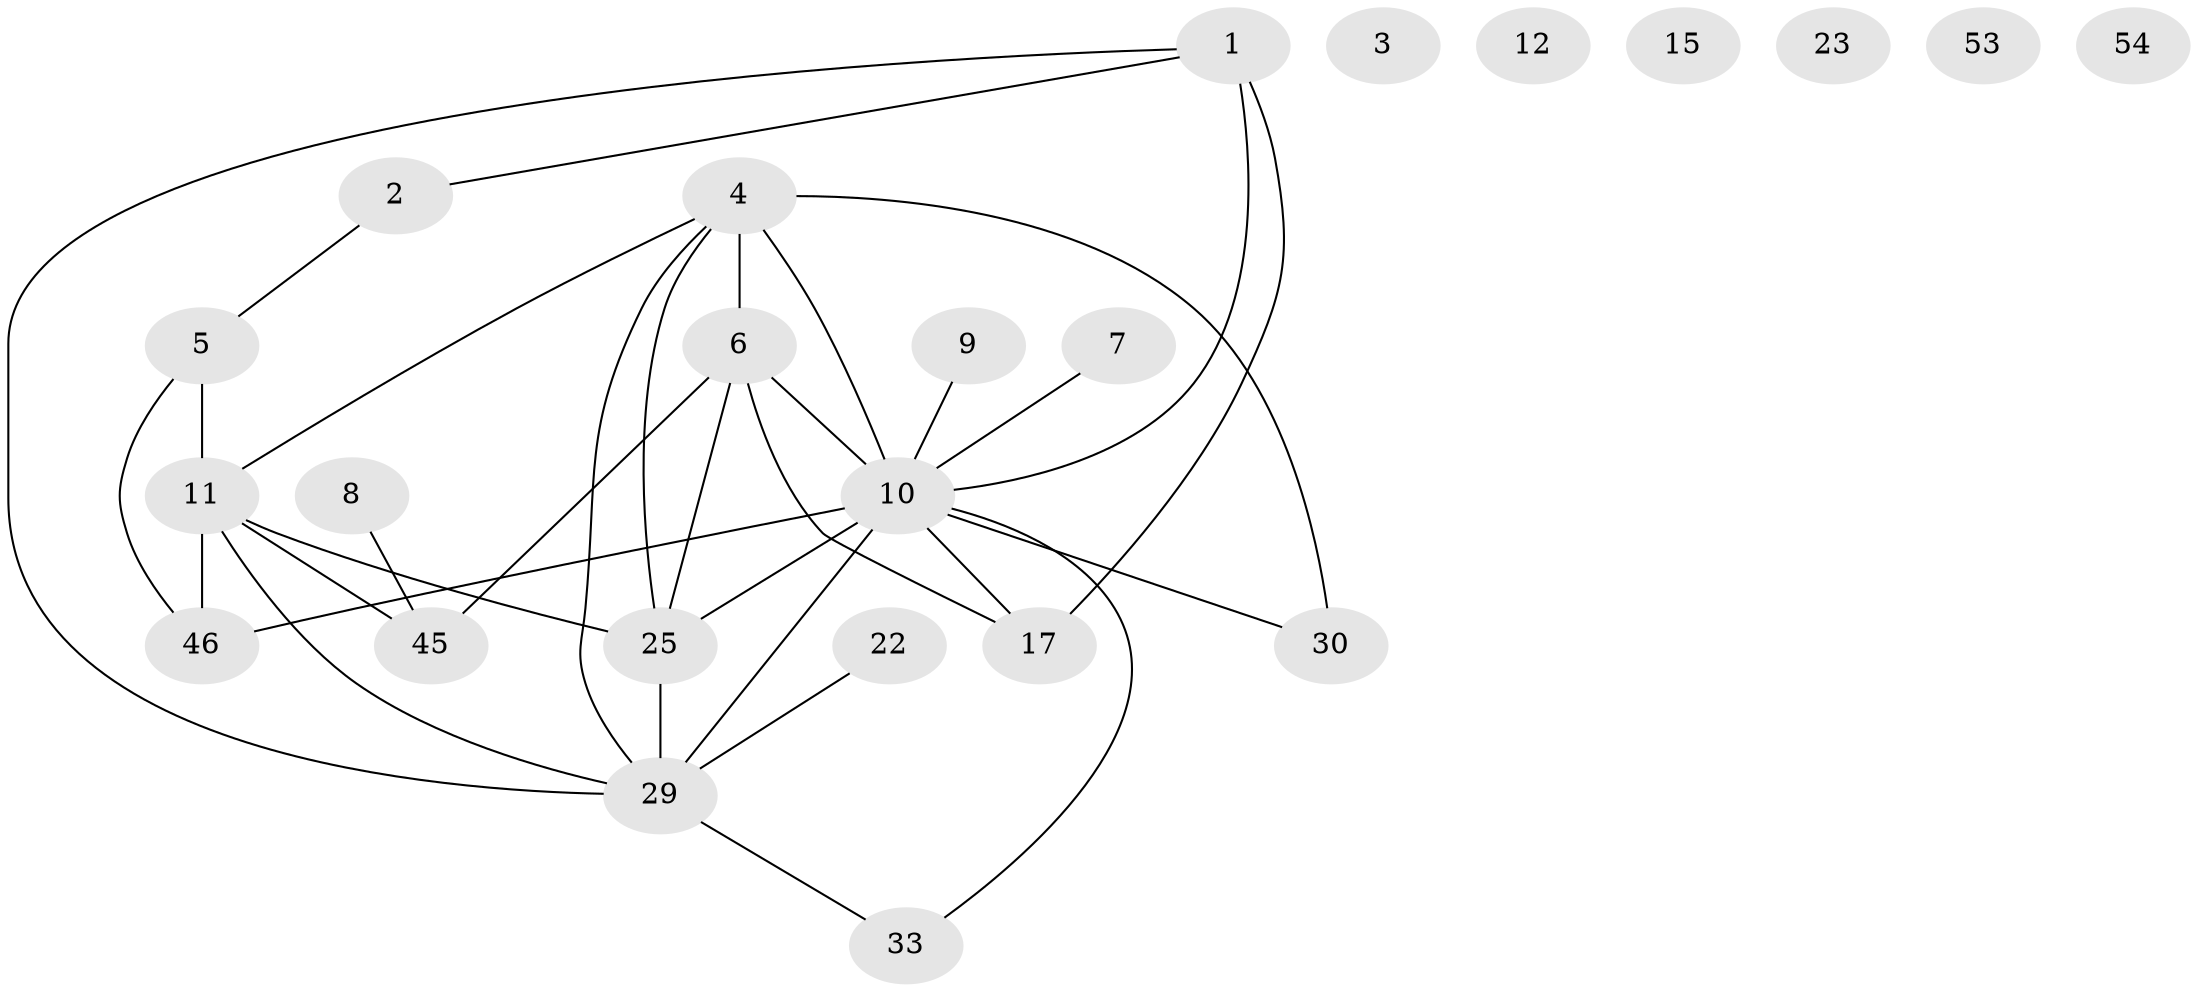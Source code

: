 // original degree distribution, {3: 0.28125, 2: 0.296875, 0: 0.09375, 6: 0.0625, 4: 0.109375, 1: 0.140625, 5: 0.015625}
// Generated by graph-tools (version 1.1) at 2025/16/03/04/25 18:16:36]
// undirected, 24 vertices, 33 edges
graph export_dot {
graph [start="1"]
  node [color=gray90,style=filled];
  1 [super="+16+24"];
  2 [super="+50"];
  3;
  4 [super="+44+39+13+55"];
  5 [super="+63+51+52"];
  6 [super="+42+48"];
  7;
  8 [super="+36+27"];
  9;
  10 [super="+14"];
  11 [super="+35+19+18"];
  12;
  15;
  17;
  22 [super="+34"];
  23;
  25 [super="+37+56+28"];
  29 [super="+41+43"];
  30;
  33;
  45 [super="+60"];
  46 [super="+47+49"];
  53;
  54;
  1 -- 2;
  1 -- 17;
  1 -- 29;
  1 -- 10 [weight=2];
  2 -- 5;
  4 -- 6;
  4 -- 30;
  4 -- 11;
  4 -- 25;
  4 -- 10 [weight=2];
  4 -- 29;
  5 -- 11 [weight=2];
  5 -- 46;
  6 -- 17;
  6 -- 45;
  6 -- 25;
  6 -- 10;
  7 -- 10;
  8 -- 45;
  9 -- 10;
  10 -- 33;
  10 -- 46 [weight=4];
  10 -- 17;
  10 -- 25;
  10 -- 29;
  10 -- 30;
  11 -- 46;
  11 -- 25;
  11 -- 29;
  11 -- 45;
  22 -- 29;
  25 -- 29;
  29 -- 33;
}
